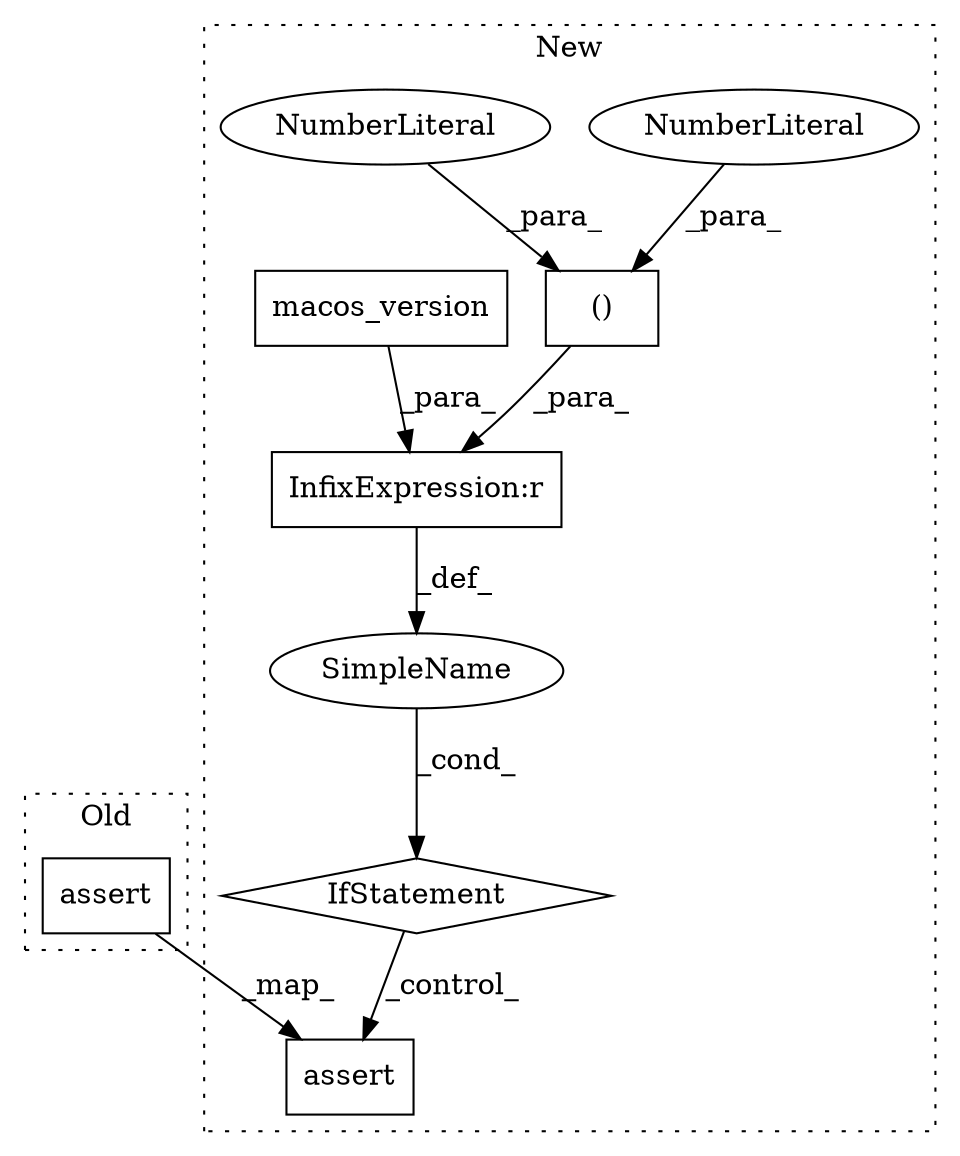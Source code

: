 digraph G {
subgraph cluster0 {
1 [label="assert" a="6" s="6018" l="7" shape="box"];
label = "Old";
style="dotted";
}
subgraph cluster1 {
2 [label="assert" a="6" s="6481" l="7" shape="box"];
3 [label="IfStatement" a="25" s="6010,6057" l="4,3" shape="diamond"];
4 [label="SimpleName" a="42" s="" l="" shape="ellipse"];
5 [label="()" a="106" s="6040" l="17" shape="box"];
6 [label="NumberLiteral" a="34" s="6055" l="2" shape="ellipse"];
7 [label="InfixExpression:r" a="27" s="6029" l="11" shape="box"];
8 [label="NumberLiteral" a="34" s="6040" l="2" shape="ellipse"];
9 [label="macos_version" a="32" s="6014" l="15" shape="box"];
label = "New";
style="dotted";
}
1 -> 2 [label="_map_"];
3 -> 2 [label="_control_"];
4 -> 3 [label="_cond_"];
5 -> 7 [label="_para_"];
6 -> 5 [label="_para_"];
7 -> 4 [label="_def_"];
8 -> 5 [label="_para_"];
9 -> 7 [label="_para_"];
}